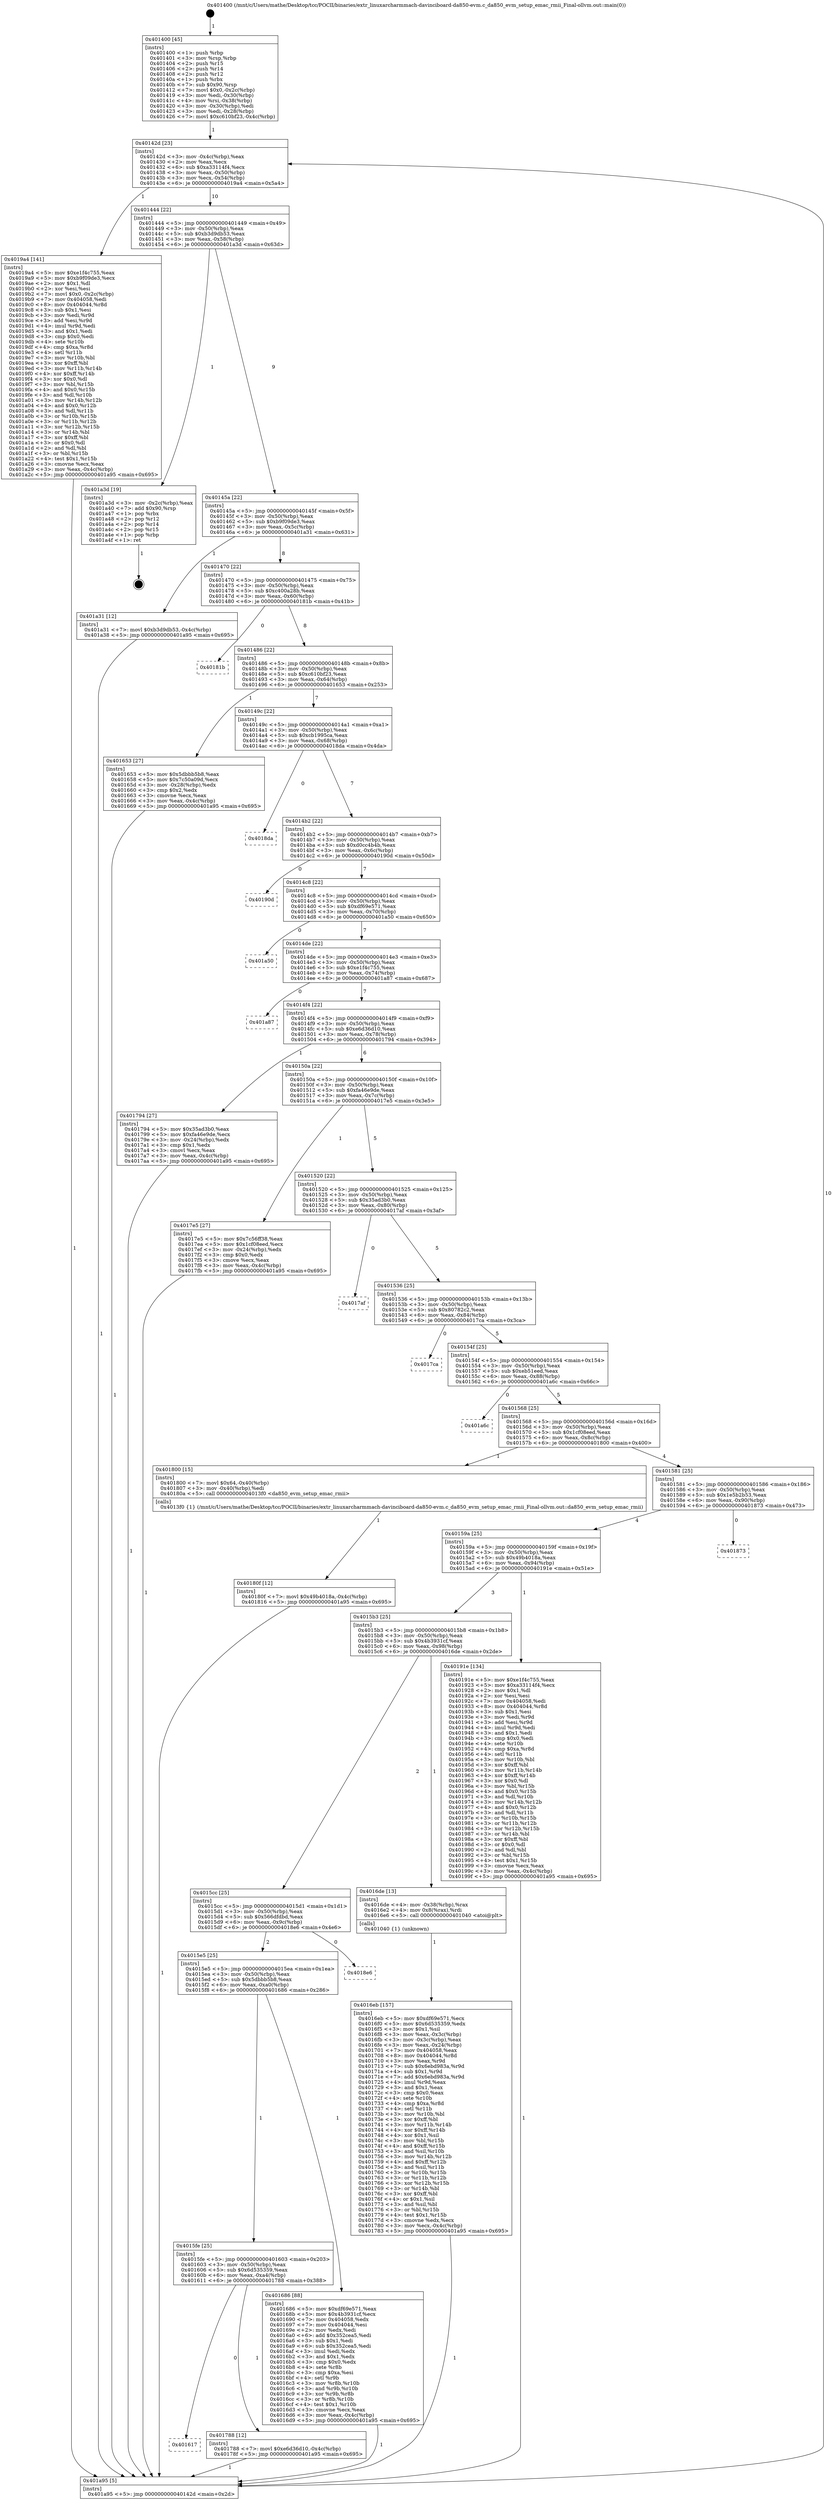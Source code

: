 digraph "0x401400" {
  label = "0x401400 (/mnt/c/Users/mathe/Desktop/tcc/POCII/binaries/extr_linuxarcharmmach-davinciboard-da850-evm.c_da850_evm_setup_emac_rmii_Final-ollvm.out::main(0))"
  labelloc = "t"
  node[shape=record]

  Entry [label="",width=0.3,height=0.3,shape=circle,fillcolor=black,style=filled]
  "0x40142d" [label="{
     0x40142d [23]\l
     | [instrs]\l
     &nbsp;&nbsp;0x40142d \<+3\>: mov -0x4c(%rbp),%eax\l
     &nbsp;&nbsp;0x401430 \<+2\>: mov %eax,%ecx\l
     &nbsp;&nbsp;0x401432 \<+6\>: sub $0xa33114f4,%ecx\l
     &nbsp;&nbsp;0x401438 \<+3\>: mov %eax,-0x50(%rbp)\l
     &nbsp;&nbsp;0x40143b \<+3\>: mov %ecx,-0x54(%rbp)\l
     &nbsp;&nbsp;0x40143e \<+6\>: je 00000000004019a4 \<main+0x5a4\>\l
  }"]
  "0x4019a4" [label="{
     0x4019a4 [141]\l
     | [instrs]\l
     &nbsp;&nbsp;0x4019a4 \<+5\>: mov $0xe1f4c755,%eax\l
     &nbsp;&nbsp;0x4019a9 \<+5\>: mov $0xb9f09de3,%ecx\l
     &nbsp;&nbsp;0x4019ae \<+2\>: mov $0x1,%dl\l
     &nbsp;&nbsp;0x4019b0 \<+2\>: xor %esi,%esi\l
     &nbsp;&nbsp;0x4019b2 \<+7\>: movl $0x0,-0x2c(%rbp)\l
     &nbsp;&nbsp;0x4019b9 \<+7\>: mov 0x404058,%edi\l
     &nbsp;&nbsp;0x4019c0 \<+8\>: mov 0x404044,%r8d\l
     &nbsp;&nbsp;0x4019c8 \<+3\>: sub $0x1,%esi\l
     &nbsp;&nbsp;0x4019cb \<+3\>: mov %edi,%r9d\l
     &nbsp;&nbsp;0x4019ce \<+3\>: add %esi,%r9d\l
     &nbsp;&nbsp;0x4019d1 \<+4\>: imul %r9d,%edi\l
     &nbsp;&nbsp;0x4019d5 \<+3\>: and $0x1,%edi\l
     &nbsp;&nbsp;0x4019d8 \<+3\>: cmp $0x0,%edi\l
     &nbsp;&nbsp;0x4019db \<+4\>: sete %r10b\l
     &nbsp;&nbsp;0x4019df \<+4\>: cmp $0xa,%r8d\l
     &nbsp;&nbsp;0x4019e3 \<+4\>: setl %r11b\l
     &nbsp;&nbsp;0x4019e7 \<+3\>: mov %r10b,%bl\l
     &nbsp;&nbsp;0x4019ea \<+3\>: xor $0xff,%bl\l
     &nbsp;&nbsp;0x4019ed \<+3\>: mov %r11b,%r14b\l
     &nbsp;&nbsp;0x4019f0 \<+4\>: xor $0xff,%r14b\l
     &nbsp;&nbsp;0x4019f4 \<+3\>: xor $0x0,%dl\l
     &nbsp;&nbsp;0x4019f7 \<+3\>: mov %bl,%r15b\l
     &nbsp;&nbsp;0x4019fa \<+4\>: and $0x0,%r15b\l
     &nbsp;&nbsp;0x4019fe \<+3\>: and %dl,%r10b\l
     &nbsp;&nbsp;0x401a01 \<+3\>: mov %r14b,%r12b\l
     &nbsp;&nbsp;0x401a04 \<+4\>: and $0x0,%r12b\l
     &nbsp;&nbsp;0x401a08 \<+3\>: and %dl,%r11b\l
     &nbsp;&nbsp;0x401a0b \<+3\>: or %r10b,%r15b\l
     &nbsp;&nbsp;0x401a0e \<+3\>: or %r11b,%r12b\l
     &nbsp;&nbsp;0x401a11 \<+3\>: xor %r12b,%r15b\l
     &nbsp;&nbsp;0x401a14 \<+3\>: or %r14b,%bl\l
     &nbsp;&nbsp;0x401a17 \<+3\>: xor $0xff,%bl\l
     &nbsp;&nbsp;0x401a1a \<+3\>: or $0x0,%dl\l
     &nbsp;&nbsp;0x401a1d \<+2\>: and %dl,%bl\l
     &nbsp;&nbsp;0x401a1f \<+3\>: or %bl,%r15b\l
     &nbsp;&nbsp;0x401a22 \<+4\>: test $0x1,%r15b\l
     &nbsp;&nbsp;0x401a26 \<+3\>: cmovne %ecx,%eax\l
     &nbsp;&nbsp;0x401a29 \<+3\>: mov %eax,-0x4c(%rbp)\l
     &nbsp;&nbsp;0x401a2c \<+5\>: jmp 0000000000401a95 \<main+0x695\>\l
  }"]
  "0x401444" [label="{
     0x401444 [22]\l
     | [instrs]\l
     &nbsp;&nbsp;0x401444 \<+5\>: jmp 0000000000401449 \<main+0x49\>\l
     &nbsp;&nbsp;0x401449 \<+3\>: mov -0x50(%rbp),%eax\l
     &nbsp;&nbsp;0x40144c \<+5\>: sub $0xb3d9db53,%eax\l
     &nbsp;&nbsp;0x401451 \<+3\>: mov %eax,-0x58(%rbp)\l
     &nbsp;&nbsp;0x401454 \<+6\>: je 0000000000401a3d \<main+0x63d\>\l
  }"]
  Exit [label="",width=0.3,height=0.3,shape=circle,fillcolor=black,style=filled,peripheries=2]
  "0x401a3d" [label="{
     0x401a3d [19]\l
     | [instrs]\l
     &nbsp;&nbsp;0x401a3d \<+3\>: mov -0x2c(%rbp),%eax\l
     &nbsp;&nbsp;0x401a40 \<+7\>: add $0x90,%rsp\l
     &nbsp;&nbsp;0x401a47 \<+1\>: pop %rbx\l
     &nbsp;&nbsp;0x401a48 \<+2\>: pop %r12\l
     &nbsp;&nbsp;0x401a4a \<+2\>: pop %r14\l
     &nbsp;&nbsp;0x401a4c \<+2\>: pop %r15\l
     &nbsp;&nbsp;0x401a4e \<+1\>: pop %rbp\l
     &nbsp;&nbsp;0x401a4f \<+1\>: ret\l
  }"]
  "0x40145a" [label="{
     0x40145a [22]\l
     | [instrs]\l
     &nbsp;&nbsp;0x40145a \<+5\>: jmp 000000000040145f \<main+0x5f\>\l
     &nbsp;&nbsp;0x40145f \<+3\>: mov -0x50(%rbp),%eax\l
     &nbsp;&nbsp;0x401462 \<+5\>: sub $0xb9f09de3,%eax\l
     &nbsp;&nbsp;0x401467 \<+3\>: mov %eax,-0x5c(%rbp)\l
     &nbsp;&nbsp;0x40146a \<+6\>: je 0000000000401a31 \<main+0x631\>\l
  }"]
  "0x40180f" [label="{
     0x40180f [12]\l
     | [instrs]\l
     &nbsp;&nbsp;0x40180f \<+7\>: movl $0x49b4018a,-0x4c(%rbp)\l
     &nbsp;&nbsp;0x401816 \<+5\>: jmp 0000000000401a95 \<main+0x695\>\l
  }"]
  "0x401a31" [label="{
     0x401a31 [12]\l
     | [instrs]\l
     &nbsp;&nbsp;0x401a31 \<+7\>: movl $0xb3d9db53,-0x4c(%rbp)\l
     &nbsp;&nbsp;0x401a38 \<+5\>: jmp 0000000000401a95 \<main+0x695\>\l
  }"]
  "0x401470" [label="{
     0x401470 [22]\l
     | [instrs]\l
     &nbsp;&nbsp;0x401470 \<+5\>: jmp 0000000000401475 \<main+0x75\>\l
     &nbsp;&nbsp;0x401475 \<+3\>: mov -0x50(%rbp),%eax\l
     &nbsp;&nbsp;0x401478 \<+5\>: sub $0xc400a28b,%eax\l
     &nbsp;&nbsp;0x40147d \<+3\>: mov %eax,-0x60(%rbp)\l
     &nbsp;&nbsp;0x401480 \<+6\>: je 000000000040181b \<main+0x41b\>\l
  }"]
  "0x401617" [label="{
     0x401617\l
  }", style=dashed]
  "0x40181b" [label="{
     0x40181b\l
  }", style=dashed]
  "0x401486" [label="{
     0x401486 [22]\l
     | [instrs]\l
     &nbsp;&nbsp;0x401486 \<+5\>: jmp 000000000040148b \<main+0x8b\>\l
     &nbsp;&nbsp;0x40148b \<+3\>: mov -0x50(%rbp),%eax\l
     &nbsp;&nbsp;0x40148e \<+5\>: sub $0xc610bf23,%eax\l
     &nbsp;&nbsp;0x401493 \<+3\>: mov %eax,-0x64(%rbp)\l
     &nbsp;&nbsp;0x401496 \<+6\>: je 0000000000401653 \<main+0x253\>\l
  }"]
  "0x401788" [label="{
     0x401788 [12]\l
     | [instrs]\l
     &nbsp;&nbsp;0x401788 \<+7\>: movl $0xe6d36d10,-0x4c(%rbp)\l
     &nbsp;&nbsp;0x40178f \<+5\>: jmp 0000000000401a95 \<main+0x695\>\l
  }"]
  "0x401653" [label="{
     0x401653 [27]\l
     | [instrs]\l
     &nbsp;&nbsp;0x401653 \<+5\>: mov $0x5dbbb5b8,%eax\l
     &nbsp;&nbsp;0x401658 \<+5\>: mov $0x7c50a09d,%ecx\l
     &nbsp;&nbsp;0x40165d \<+3\>: mov -0x28(%rbp),%edx\l
     &nbsp;&nbsp;0x401660 \<+3\>: cmp $0x2,%edx\l
     &nbsp;&nbsp;0x401663 \<+3\>: cmovne %ecx,%eax\l
     &nbsp;&nbsp;0x401666 \<+3\>: mov %eax,-0x4c(%rbp)\l
     &nbsp;&nbsp;0x401669 \<+5\>: jmp 0000000000401a95 \<main+0x695\>\l
  }"]
  "0x40149c" [label="{
     0x40149c [22]\l
     | [instrs]\l
     &nbsp;&nbsp;0x40149c \<+5\>: jmp 00000000004014a1 \<main+0xa1\>\l
     &nbsp;&nbsp;0x4014a1 \<+3\>: mov -0x50(%rbp),%eax\l
     &nbsp;&nbsp;0x4014a4 \<+5\>: sub $0xcb1995ca,%eax\l
     &nbsp;&nbsp;0x4014a9 \<+3\>: mov %eax,-0x68(%rbp)\l
     &nbsp;&nbsp;0x4014ac \<+6\>: je 00000000004018da \<main+0x4da\>\l
  }"]
  "0x401a95" [label="{
     0x401a95 [5]\l
     | [instrs]\l
     &nbsp;&nbsp;0x401a95 \<+5\>: jmp 000000000040142d \<main+0x2d\>\l
  }"]
  "0x401400" [label="{
     0x401400 [45]\l
     | [instrs]\l
     &nbsp;&nbsp;0x401400 \<+1\>: push %rbp\l
     &nbsp;&nbsp;0x401401 \<+3\>: mov %rsp,%rbp\l
     &nbsp;&nbsp;0x401404 \<+2\>: push %r15\l
     &nbsp;&nbsp;0x401406 \<+2\>: push %r14\l
     &nbsp;&nbsp;0x401408 \<+2\>: push %r12\l
     &nbsp;&nbsp;0x40140a \<+1\>: push %rbx\l
     &nbsp;&nbsp;0x40140b \<+7\>: sub $0x90,%rsp\l
     &nbsp;&nbsp;0x401412 \<+7\>: movl $0x0,-0x2c(%rbp)\l
     &nbsp;&nbsp;0x401419 \<+3\>: mov %edi,-0x30(%rbp)\l
     &nbsp;&nbsp;0x40141c \<+4\>: mov %rsi,-0x38(%rbp)\l
     &nbsp;&nbsp;0x401420 \<+3\>: mov -0x30(%rbp),%edi\l
     &nbsp;&nbsp;0x401423 \<+3\>: mov %edi,-0x28(%rbp)\l
     &nbsp;&nbsp;0x401426 \<+7\>: movl $0xc610bf23,-0x4c(%rbp)\l
  }"]
  "0x4016eb" [label="{
     0x4016eb [157]\l
     | [instrs]\l
     &nbsp;&nbsp;0x4016eb \<+5\>: mov $0xdf69e571,%ecx\l
     &nbsp;&nbsp;0x4016f0 \<+5\>: mov $0x6d535359,%edx\l
     &nbsp;&nbsp;0x4016f5 \<+3\>: mov $0x1,%sil\l
     &nbsp;&nbsp;0x4016f8 \<+3\>: mov %eax,-0x3c(%rbp)\l
     &nbsp;&nbsp;0x4016fb \<+3\>: mov -0x3c(%rbp),%eax\l
     &nbsp;&nbsp;0x4016fe \<+3\>: mov %eax,-0x24(%rbp)\l
     &nbsp;&nbsp;0x401701 \<+7\>: mov 0x404058,%eax\l
     &nbsp;&nbsp;0x401708 \<+8\>: mov 0x404044,%r8d\l
     &nbsp;&nbsp;0x401710 \<+3\>: mov %eax,%r9d\l
     &nbsp;&nbsp;0x401713 \<+7\>: sub $0x6ebd983a,%r9d\l
     &nbsp;&nbsp;0x40171a \<+4\>: sub $0x1,%r9d\l
     &nbsp;&nbsp;0x40171e \<+7\>: add $0x6ebd983a,%r9d\l
     &nbsp;&nbsp;0x401725 \<+4\>: imul %r9d,%eax\l
     &nbsp;&nbsp;0x401729 \<+3\>: and $0x1,%eax\l
     &nbsp;&nbsp;0x40172c \<+3\>: cmp $0x0,%eax\l
     &nbsp;&nbsp;0x40172f \<+4\>: sete %r10b\l
     &nbsp;&nbsp;0x401733 \<+4\>: cmp $0xa,%r8d\l
     &nbsp;&nbsp;0x401737 \<+4\>: setl %r11b\l
     &nbsp;&nbsp;0x40173b \<+3\>: mov %r10b,%bl\l
     &nbsp;&nbsp;0x40173e \<+3\>: xor $0xff,%bl\l
     &nbsp;&nbsp;0x401741 \<+3\>: mov %r11b,%r14b\l
     &nbsp;&nbsp;0x401744 \<+4\>: xor $0xff,%r14b\l
     &nbsp;&nbsp;0x401748 \<+4\>: xor $0x1,%sil\l
     &nbsp;&nbsp;0x40174c \<+3\>: mov %bl,%r15b\l
     &nbsp;&nbsp;0x40174f \<+4\>: and $0xff,%r15b\l
     &nbsp;&nbsp;0x401753 \<+3\>: and %sil,%r10b\l
     &nbsp;&nbsp;0x401756 \<+3\>: mov %r14b,%r12b\l
     &nbsp;&nbsp;0x401759 \<+4\>: and $0xff,%r12b\l
     &nbsp;&nbsp;0x40175d \<+3\>: and %sil,%r11b\l
     &nbsp;&nbsp;0x401760 \<+3\>: or %r10b,%r15b\l
     &nbsp;&nbsp;0x401763 \<+3\>: or %r11b,%r12b\l
     &nbsp;&nbsp;0x401766 \<+3\>: xor %r12b,%r15b\l
     &nbsp;&nbsp;0x401769 \<+3\>: or %r14b,%bl\l
     &nbsp;&nbsp;0x40176c \<+3\>: xor $0xff,%bl\l
     &nbsp;&nbsp;0x40176f \<+4\>: or $0x1,%sil\l
     &nbsp;&nbsp;0x401773 \<+3\>: and %sil,%bl\l
     &nbsp;&nbsp;0x401776 \<+3\>: or %bl,%r15b\l
     &nbsp;&nbsp;0x401779 \<+4\>: test $0x1,%r15b\l
     &nbsp;&nbsp;0x40177d \<+3\>: cmovne %edx,%ecx\l
     &nbsp;&nbsp;0x401780 \<+3\>: mov %ecx,-0x4c(%rbp)\l
     &nbsp;&nbsp;0x401783 \<+5\>: jmp 0000000000401a95 \<main+0x695\>\l
  }"]
  "0x4018da" [label="{
     0x4018da\l
  }", style=dashed]
  "0x4014b2" [label="{
     0x4014b2 [22]\l
     | [instrs]\l
     &nbsp;&nbsp;0x4014b2 \<+5\>: jmp 00000000004014b7 \<main+0xb7\>\l
     &nbsp;&nbsp;0x4014b7 \<+3\>: mov -0x50(%rbp),%eax\l
     &nbsp;&nbsp;0x4014ba \<+5\>: sub $0xd0cc4b4b,%eax\l
     &nbsp;&nbsp;0x4014bf \<+3\>: mov %eax,-0x6c(%rbp)\l
     &nbsp;&nbsp;0x4014c2 \<+6\>: je 000000000040190d \<main+0x50d\>\l
  }"]
  "0x4015fe" [label="{
     0x4015fe [25]\l
     | [instrs]\l
     &nbsp;&nbsp;0x4015fe \<+5\>: jmp 0000000000401603 \<main+0x203\>\l
     &nbsp;&nbsp;0x401603 \<+3\>: mov -0x50(%rbp),%eax\l
     &nbsp;&nbsp;0x401606 \<+5\>: sub $0x6d535359,%eax\l
     &nbsp;&nbsp;0x40160b \<+6\>: mov %eax,-0xa4(%rbp)\l
     &nbsp;&nbsp;0x401611 \<+6\>: je 0000000000401788 \<main+0x388\>\l
  }"]
  "0x40190d" [label="{
     0x40190d\l
  }", style=dashed]
  "0x4014c8" [label="{
     0x4014c8 [22]\l
     | [instrs]\l
     &nbsp;&nbsp;0x4014c8 \<+5\>: jmp 00000000004014cd \<main+0xcd\>\l
     &nbsp;&nbsp;0x4014cd \<+3\>: mov -0x50(%rbp),%eax\l
     &nbsp;&nbsp;0x4014d0 \<+5\>: sub $0xdf69e571,%eax\l
     &nbsp;&nbsp;0x4014d5 \<+3\>: mov %eax,-0x70(%rbp)\l
     &nbsp;&nbsp;0x4014d8 \<+6\>: je 0000000000401a50 \<main+0x650\>\l
  }"]
  "0x401686" [label="{
     0x401686 [88]\l
     | [instrs]\l
     &nbsp;&nbsp;0x401686 \<+5\>: mov $0xdf69e571,%eax\l
     &nbsp;&nbsp;0x40168b \<+5\>: mov $0x4b3931cf,%ecx\l
     &nbsp;&nbsp;0x401690 \<+7\>: mov 0x404058,%edx\l
     &nbsp;&nbsp;0x401697 \<+7\>: mov 0x404044,%esi\l
     &nbsp;&nbsp;0x40169e \<+2\>: mov %edx,%edi\l
     &nbsp;&nbsp;0x4016a0 \<+6\>: add $0x352cea5,%edi\l
     &nbsp;&nbsp;0x4016a6 \<+3\>: sub $0x1,%edi\l
     &nbsp;&nbsp;0x4016a9 \<+6\>: sub $0x352cea5,%edi\l
     &nbsp;&nbsp;0x4016af \<+3\>: imul %edi,%edx\l
     &nbsp;&nbsp;0x4016b2 \<+3\>: and $0x1,%edx\l
     &nbsp;&nbsp;0x4016b5 \<+3\>: cmp $0x0,%edx\l
     &nbsp;&nbsp;0x4016b8 \<+4\>: sete %r8b\l
     &nbsp;&nbsp;0x4016bc \<+3\>: cmp $0xa,%esi\l
     &nbsp;&nbsp;0x4016bf \<+4\>: setl %r9b\l
     &nbsp;&nbsp;0x4016c3 \<+3\>: mov %r8b,%r10b\l
     &nbsp;&nbsp;0x4016c6 \<+3\>: and %r9b,%r10b\l
     &nbsp;&nbsp;0x4016c9 \<+3\>: xor %r9b,%r8b\l
     &nbsp;&nbsp;0x4016cc \<+3\>: or %r8b,%r10b\l
     &nbsp;&nbsp;0x4016cf \<+4\>: test $0x1,%r10b\l
     &nbsp;&nbsp;0x4016d3 \<+3\>: cmovne %ecx,%eax\l
     &nbsp;&nbsp;0x4016d6 \<+3\>: mov %eax,-0x4c(%rbp)\l
     &nbsp;&nbsp;0x4016d9 \<+5\>: jmp 0000000000401a95 \<main+0x695\>\l
  }"]
  "0x401a50" [label="{
     0x401a50\l
  }", style=dashed]
  "0x4014de" [label="{
     0x4014de [22]\l
     | [instrs]\l
     &nbsp;&nbsp;0x4014de \<+5\>: jmp 00000000004014e3 \<main+0xe3\>\l
     &nbsp;&nbsp;0x4014e3 \<+3\>: mov -0x50(%rbp),%eax\l
     &nbsp;&nbsp;0x4014e6 \<+5\>: sub $0xe1f4c755,%eax\l
     &nbsp;&nbsp;0x4014eb \<+3\>: mov %eax,-0x74(%rbp)\l
     &nbsp;&nbsp;0x4014ee \<+6\>: je 0000000000401a87 \<main+0x687\>\l
  }"]
  "0x4015e5" [label="{
     0x4015e5 [25]\l
     | [instrs]\l
     &nbsp;&nbsp;0x4015e5 \<+5\>: jmp 00000000004015ea \<main+0x1ea\>\l
     &nbsp;&nbsp;0x4015ea \<+3\>: mov -0x50(%rbp),%eax\l
     &nbsp;&nbsp;0x4015ed \<+5\>: sub $0x5dbbb5b8,%eax\l
     &nbsp;&nbsp;0x4015f2 \<+6\>: mov %eax,-0xa0(%rbp)\l
     &nbsp;&nbsp;0x4015f8 \<+6\>: je 0000000000401686 \<main+0x286\>\l
  }"]
  "0x401a87" [label="{
     0x401a87\l
  }", style=dashed]
  "0x4014f4" [label="{
     0x4014f4 [22]\l
     | [instrs]\l
     &nbsp;&nbsp;0x4014f4 \<+5\>: jmp 00000000004014f9 \<main+0xf9\>\l
     &nbsp;&nbsp;0x4014f9 \<+3\>: mov -0x50(%rbp),%eax\l
     &nbsp;&nbsp;0x4014fc \<+5\>: sub $0xe6d36d10,%eax\l
     &nbsp;&nbsp;0x401501 \<+3\>: mov %eax,-0x78(%rbp)\l
     &nbsp;&nbsp;0x401504 \<+6\>: je 0000000000401794 \<main+0x394\>\l
  }"]
  "0x4018e6" [label="{
     0x4018e6\l
  }", style=dashed]
  "0x401794" [label="{
     0x401794 [27]\l
     | [instrs]\l
     &nbsp;&nbsp;0x401794 \<+5\>: mov $0x35ad3b0,%eax\l
     &nbsp;&nbsp;0x401799 \<+5\>: mov $0xfa46e9de,%ecx\l
     &nbsp;&nbsp;0x40179e \<+3\>: mov -0x24(%rbp),%edx\l
     &nbsp;&nbsp;0x4017a1 \<+3\>: cmp $0x1,%edx\l
     &nbsp;&nbsp;0x4017a4 \<+3\>: cmovl %ecx,%eax\l
     &nbsp;&nbsp;0x4017a7 \<+3\>: mov %eax,-0x4c(%rbp)\l
     &nbsp;&nbsp;0x4017aa \<+5\>: jmp 0000000000401a95 \<main+0x695\>\l
  }"]
  "0x40150a" [label="{
     0x40150a [22]\l
     | [instrs]\l
     &nbsp;&nbsp;0x40150a \<+5\>: jmp 000000000040150f \<main+0x10f\>\l
     &nbsp;&nbsp;0x40150f \<+3\>: mov -0x50(%rbp),%eax\l
     &nbsp;&nbsp;0x401512 \<+5\>: sub $0xfa46e9de,%eax\l
     &nbsp;&nbsp;0x401517 \<+3\>: mov %eax,-0x7c(%rbp)\l
     &nbsp;&nbsp;0x40151a \<+6\>: je 00000000004017e5 \<main+0x3e5\>\l
  }"]
  "0x4015cc" [label="{
     0x4015cc [25]\l
     | [instrs]\l
     &nbsp;&nbsp;0x4015cc \<+5\>: jmp 00000000004015d1 \<main+0x1d1\>\l
     &nbsp;&nbsp;0x4015d1 \<+3\>: mov -0x50(%rbp),%eax\l
     &nbsp;&nbsp;0x4015d4 \<+5\>: sub $0x566dfdbd,%eax\l
     &nbsp;&nbsp;0x4015d9 \<+6\>: mov %eax,-0x9c(%rbp)\l
     &nbsp;&nbsp;0x4015df \<+6\>: je 00000000004018e6 \<main+0x4e6\>\l
  }"]
  "0x4017e5" [label="{
     0x4017e5 [27]\l
     | [instrs]\l
     &nbsp;&nbsp;0x4017e5 \<+5\>: mov $0x7c56ff38,%eax\l
     &nbsp;&nbsp;0x4017ea \<+5\>: mov $0x1cf08eed,%ecx\l
     &nbsp;&nbsp;0x4017ef \<+3\>: mov -0x24(%rbp),%edx\l
     &nbsp;&nbsp;0x4017f2 \<+3\>: cmp $0x0,%edx\l
     &nbsp;&nbsp;0x4017f5 \<+3\>: cmove %ecx,%eax\l
     &nbsp;&nbsp;0x4017f8 \<+3\>: mov %eax,-0x4c(%rbp)\l
     &nbsp;&nbsp;0x4017fb \<+5\>: jmp 0000000000401a95 \<main+0x695\>\l
  }"]
  "0x401520" [label="{
     0x401520 [22]\l
     | [instrs]\l
     &nbsp;&nbsp;0x401520 \<+5\>: jmp 0000000000401525 \<main+0x125\>\l
     &nbsp;&nbsp;0x401525 \<+3\>: mov -0x50(%rbp),%eax\l
     &nbsp;&nbsp;0x401528 \<+5\>: sub $0x35ad3b0,%eax\l
     &nbsp;&nbsp;0x40152d \<+3\>: mov %eax,-0x80(%rbp)\l
     &nbsp;&nbsp;0x401530 \<+6\>: je 00000000004017af \<main+0x3af\>\l
  }"]
  "0x4016de" [label="{
     0x4016de [13]\l
     | [instrs]\l
     &nbsp;&nbsp;0x4016de \<+4\>: mov -0x38(%rbp),%rax\l
     &nbsp;&nbsp;0x4016e2 \<+4\>: mov 0x8(%rax),%rdi\l
     &nbsp;&nbsp;0x4016e6 \<+5\>: call 0000000000401040 \<atoi@plt\>\l
     | [calls]\l
     &nbsp;&nbsp;0x401040 \{1\} (unknown)\l
  }"]
  "0x4017af" [label="{
     0x4017af\l
  }", style=dashed]
  "0x401536" [label="{
     0x401536 [25]\l
     | [instrs]\l
     &nbsp;&nbsp;0x401536 \<+5\>: jmp 000000000040153b \<main+0x13b\>\l
     &nbsp;&nbsp;0x40153b \<+3\>: mov -0x50(%rbp),%eax\l
     &nbsp;&nbsp;0x40153e \<+5\>: sub $0x80782c2,%eax\l
     &nbsp;&nbsp;0x401543 \<+6\>: mov %eax,-0x84(%rbp)\l
     &nbsp;&nbsp;0x401549 \<+6\>: je 00000000004017ca \<main+0x3ca\>\l
  }"]
  "0x4015b3" [label="{
     0x4015b3 [25]\l
     | [instrs]\l
     &nbsp;&nbsp;0x4015b3 \<+5\>: jmp 00000000004015b8 \<main+0x1b8\>\l
     &nbsp;&nbsp;0x4015b8 \<+3\>: mov -0x50(%rbp),%eax\l
     &nbsp;&nbsp;0x4015bb \<+5\>: sub $0x4b3931cf,%eax\l
     &nbsp;&nbsp;0x4015c0 \<+6\>: mov %eax,-0x98(%rbp)\l
     &nbsp;&nbsp;0x4015c6 \<+6\>: je 00000000004016de \<main+0x2de\>\l
  }"]
  "0x4017ca" [label="{
     0x4017ca\l
  }", style=dashed]
  "0x40154f" [label="{
     0x40154f [25]\l
     | [instrs]\l
     &nbsp;&nbsp;0x40154f \<+5\>: jmp 0000000000401554 \<main+0x154\>\l
     &nbsp;&nbsp;0x401554 \<+3\>: mov -0x50(%rbp),%eax\l
     &nbsp;&nbsp;0x401557 \<+5\>: sub $0xeb51eed,%eax\l
     &nbsp;&nbsp;0x40155c \<+6\>: mov %eax,-0x88(%rbp)\l
     &nbsp;&nbsp;0x401562 \<+6\>: je 0000000000401a6c \<main+0x66c\>\l
  }"]
  "0x40191e" [label="{
     0x40191e [134]\l
     | [instrs]\l
     &nbsp;&nbsp;0x40191e \<+5\>: mov $0xe1f4c755,%eax\l
     &nbsp;&nbsp;0x401923 \<+5\>: mov $0xa33114f4,%ecx\l
     &nbsp;&nbsp;0x401928 \<+2\>: mov $0x1,%dl\l
     &nbsp;&nbsp;0x40192a \<+2\>: xor %esi,%esi\l
     &nbsp;&nbsp;0x40192c \<+7\>: mov 0x404058,%edi\l
     &nbsp;&nbsp;0x401933 \<+8\>: mov 0x404044,%r8d\l
     &nbsp;&nbsp;0x40193b \<+3\>: sub $0x1,%esi\l
     &nbsp;&nbsp;0x40193e \<+3\>: mov %edi,%r9d\l
     &nbsp;&nbsp;0x401941 \<+3\>: add %esi,%r9d\l
     &nbsp;&nbsp;0x401944 \<+4\>: imul %r9d,%edi\l
     &nbsp;&nbsp;0x401948 \<+3\>: and $0x1,%edi\l
     &nbsp;&nbsp;0x40194b \<+3\>: cmp $0x0,%edi\l
     &nbsp;&nbsp;0x40194e \<+4\>: sete %r10b\l
     &nbsp;&nbsp;0x401952 \<+4\>: cmp $0xa,%r8d\l
     &nbsp;&nbsp;0x401956 \<+4\>: setl %r11b\l
     &nbsp;&nbsp;0x40195a \<+3\>: mov %r10b,%bl\l
     &nbsp;&nbsp;0x40195d \<+3\>: xor $0xff,%bl\l
     &nbsp;&nbsp;0x401960 \<+3\>: mov %r11b,%r14b\l
     &nbsp;&nbsp;0x401963 \<+4\>: xor $0xff,%r14b\l
     &nbsp;&nbsp;0x401967 \<+3\>: xor $0x0,%dl\l
     &nbsp;&nbsp;0x40196a \<+3\>: mov %bl,%r15b\l
     &nbsp;&nbsp;0x40196d \<+4\>: and $0x0,%r15b\l
     &nbsp;&nbsp;0x401971 \<+3\>: and %dl,%r10b\l
     &nbsp;&nbsp;0x401974 \<+3\>: mov %r14b,%r12b\l
     &nbsp;&nbsp;0x401977 \<+4\>: and $0x0,%r12b\l
     &nbsp;&nbsp;0x40197b \<+3\>: and %dl,%r11b\l
     &nbsp;&nbsp;0x40197e \<+3\>: or %r10b,%r15b\l
     &nbsp;&nbsp;0x401981 \<+3\>: or %r11b,%r12b\l
     &nbsp;&nbsp;0x401984 \<+3\>: xor %r12b,%r15b\l
     &nbsp;&nbsp;0x401987 \<+3\>: or %r14b,%bl\l
     &nbsp;&nbsp;0x40198a \<+3\>: xor $0xff,%bl\l
     &nbsp;&nbsp;0x40198d \<+3\>: or $0x0,%dl\l
     &nbsp;&nbsp;0x401990 \<+2\>: and %dl,%bl\l
     &nbsp;&nbsp;0x401992 \<+3\>: or %bl,%r15b\l
     &nbsp;&nbsp;0x401995 \<+4\>: test $0x1,%r15b\l
     &nbsp;&nbsp;0x401999 \<+3\>: cmovne %ecx,%eax\l
     &nbsp;&nbsp;0x40199c \<+3\>: mov %eax,-0x4c(%rbp)\l
     &nbsp;&nbsp;0x40199f \<+5\>: jmp 0000000000401a95 \<main+0x695\>\l
  }"]
  "0x401a6c" [label="{
     0x401a6c\l
  }", style=dashed]
  "0x401568" [label="{
     0x401568 [25]\l
     | [instrs]\l
     &nbsp;&nbsp;0x401568 \<+5\>: jmp 000000000040156d \<main+0x16d\>\l
     &nbsp;&nbsp;0x40156d \<+3\>: mov -0x50(%rbp),%eax\l
     &nbsp;&nbsp;0x401570 \<+5\>: sub $0x1cf08eed,%eax\l
     &nbsp;&nbsp;0x401575 \<+6\>: mov %eax,-0x8c(%rbp)\l
     &nbsp;&nbsp;0x40157b \<+6\>: je 0000000000401800 \<main+0x400\>\l
  }"]
  "0x40159a" [label="{
     0x40159a [25]\l
     | [instrs]\l
     &nbsp;&nbsp;0x40159a \<+5\>: jmp 000000000040159f \<main+0x19f\>\l
     &nbsp;&nbsp;0x40159f \<+3\>: mov -0x50(%rbp),%eax\l
     &nbsp;&nbsp;0x4015a2 \<+5\>: sub $0x49b4018a,%eax\l
     &nbsp;&nbsp;0x4015a7 \<+6\>: mov %eax,-0x94(%rbp)\l
     &nbsp;&nbsp;0x4015ad \<+6\>: je 000000000040191e \<main+0x51e\>\l
  }"]
  "0x401800" [label="{
     0x401800 [15]\l
     | [instrs]\l
     &nbsp;&nbsp;0x401800 \<+7\>: movl $0x64,-0x40(%rbp)\l
     &nbsp;&nbsp;0x401807 \<+3\>: mov -0x40(%rbp),%edi\l
     &nbsp;&nbsp;0x40180a \<+5\>: call 00000000004013f0 \<da850_evm_setup_emac_rmii\>\l
     | [calls]\l
     &nbsp;&nbsp;0x4013f0 \{1\} (/mnt/c/Users/mathe/Desktop/tcc/POCII/binaries/extr_linuxarcharmmach-davinciboard-da850-evm.c_da850_evm_setup_emac_rmii_Final-ollvm.out::da850_evm_setup_emac_rmii)\l
  }"]
  "0x401581" [label="{
     0x401581 [25]\l
     | [instrs]\l
     &nbsp;&nbsp;0x401581 \<+5\>: jmp 0000000000401586 \<main+0x186\>\l
     &nbsp;&nbsp;0x401586 \<+3\>: mov -0x50(%rbp),%eax\l
     &nbsp;&nbsp;0x401589 \<+5\>: sub $0x1e5b2b53,%eax\l
     &nbsp;&nbsp;0x40158e \<+6\>: mov %eax,-0x90(%rbp)\l
     &nbsp;&nbsp;0x401594 \<+6\>: je 0000000000401873 \<main+0x473\>\l
  }"]
  "0x401873" [label="{
     0x401873\l
  }", style=dashed]
  Entry -> "0x401400" [label=" 1"]
  "0x40142d" -> "0x4019a4" [label=" 1"]
  "0x40142d" -> "0x401444" [label=" 10"]
  "0x401a3d" -> Exit [label=" 1"]
  "0x401444" -> "0x401a3d" [label=" 1"]
  "0x401444" -> "0x40145a" [label=" 9"]
  "0x401a31" -> "0x401a95" [label=" 1"]
  "0x40145a" -> "0x401a31" [label=" 1"]
  "0x40145a" -> "0x401470" [label=" 8"]
  "0x4019a4" -> "0x401a95" [label=" 1"]
  "0x401470" -> "0x40181b" [label=" 0"]
  "0x401470" -> "0x401486" [label=" 8"]
  "0x40191e" -> "0x401a95" [label=" 1"]
  "0x401486" -> "0x401653" [label=" 1"]
  "0x401486" -> "0x40149c" [label=" 7"]
  "0x401653" -> "0x401a95" [label=" 1"]
  "0x401400" -> "0x40142d" [label=" 1"]
  "0x401a95" -> "0x40142d" [label=" 10"]
  "0x40180f" -> "0x401a95" [label=" 1"]
  "0x40149c" -> "0x4018da" [label=" 0"]
  "0x40149c" -> "0x4014b2" [label=" 7"]
  "0x4017e5" -> "0x401a95" [label=" 1"]
  "0x4014b2" -> "0x40190d" [label=" 0"]
  "0x4014b2" -> "0x4014c8" [label=" 7"]
  "0x401794" -> "0x401a95" [label=" 1"]
  "0x4014c8" -> "0x401a50" [label=" 0"]
  "0x4014c8" -> "0x4014de" [label=" 7"]
  "0x401788" -> "0x401a95" [label=" 1"]
  "0x4014de" -> "0x401a87" [label=" 0"]
  "0x4014de" -> "0x4014f4" [label=" 7"]
  "0x4015fe" -> "0x401788" [label=" 1"]
  "0x4014f4" -> "0x401794" [label=" 1"]
  "0x4014f4" -> "0x40150a" [label=" 6"]
  "0x401800" -> "0x40180f" [label=" 1"]
  "0x40150a" -> "0x4017e5" [label=" 1"]
  "0x40150a" -> "0x401520" [label=" 5"]
  "0x4016de" -> "0x4016eb" [label=" 1"]
  "0x401520" -> "0x4017af" [label=" 0"]
  "0x401520" -> "0x401536" [label=" 5"]
  "0x401686" -> "0x401a95" [label=" 1"]
  "0x401536" -> "0x4017ca" [label=" 0"]
  "0x401536" -> "0x40154f" [label=" 5"]
  "0x4015e5" -> "0x401686" [label=" 1"]
  "0x40154f" -> "0x401a6c" [label=" 0"]
  "0x40154f" -> "0x401568" [label=" 5"]
  "0x4015fe" -> "0x401617" [label=" 0"]
  "0x401568" -> "0x401800" [label=" 1"]
  "0x401568" -> "0x401581" [label=" 4"]
  "0x4015cc" -> "0x4018e6" [label=" 0"]
  "0x401581" -> "0x401873" [label=" 0"]
  "0x401581" -> "0x40159a" [label=" 4"]
  "0x4015cc" -> "0x4015e5" [label=" 2"]
  "0x40159a" -> "0x40191e" [label=" 1"]
  "0x40159a" -> "0x4015b3" [label=" 3"]
  "0x4015e5" -> "0x4015fe" [label=" 1"]
  "0x4015b3" -> "0x4016de" [label=" 1"]
  "0x4015b3" -> "0x4015cc" [label=" 2"]
  "0x4016eb" -> "0x401a95" [label=" 1"]
}
